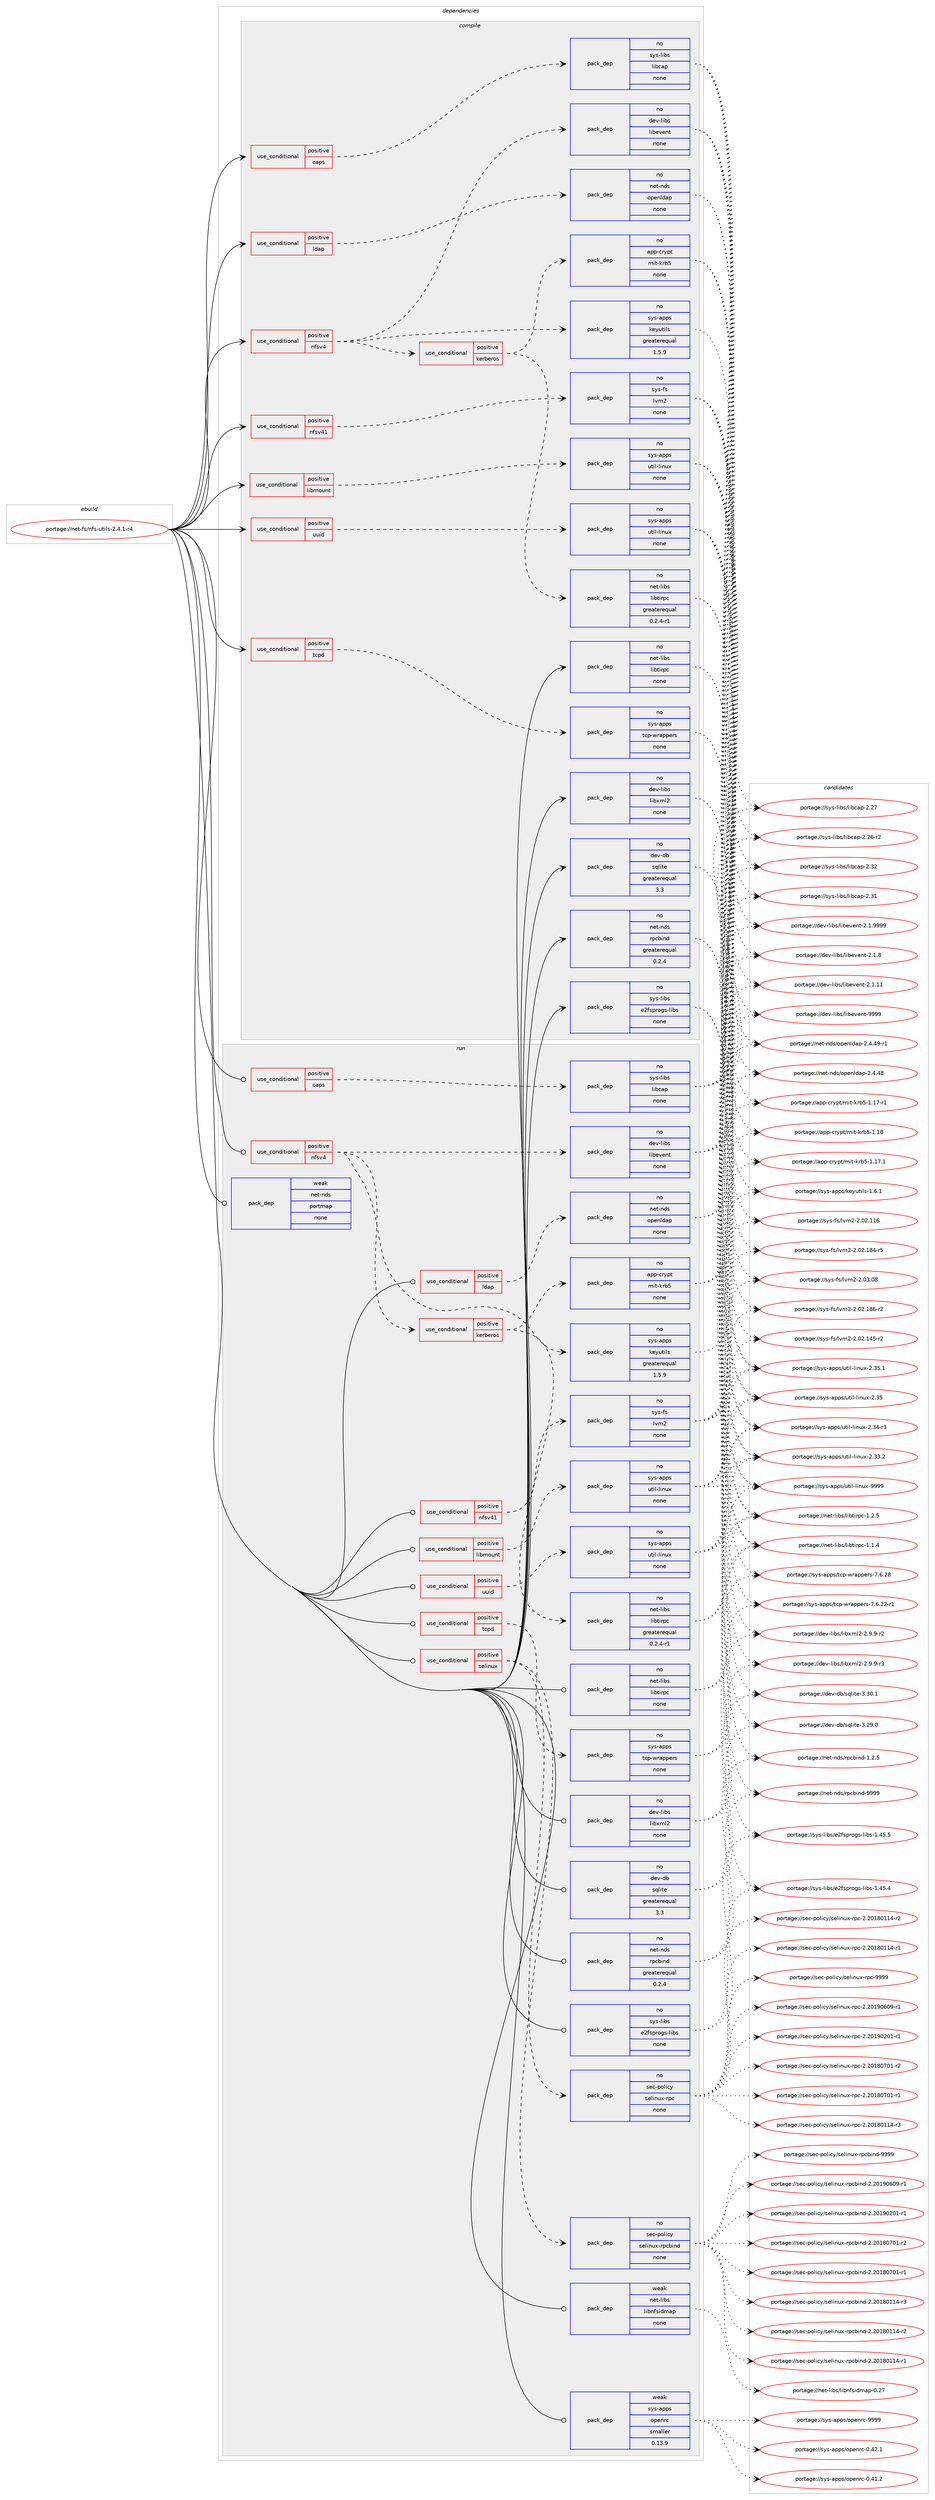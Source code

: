 digraph prolog {

# *************
# Graph options
# *************

newrank=true;
concentrate=true;
compound=true;
graph [rankdir=LR,fontname=Helvetica,fontsize=10,ranksep=1.5];#, ranksep=2.5, nodesep=0.2];
edge  [arrowhead=vee];
node  [fontname=Helvetica,fontsize=10];

# **********
# The ebuild
# **********

subgraph cluster_leftcol {
color=gray;
rank=same;
label=<<i>ebuild</i>>;
id [label="portage://net-fs/nfs-utils-2.4.1-r4", color=red, width=4, href="../net-fs/nfs-utils-2.4.1-r4.svg"];
}

# ****************
# The dependencies
# ****************

subgraph cluster_midcol {
color=gray;
label=<<i>dependencies</i>>;
subgraph cluster_compile {
fillcolor="#eeeeee";
style=filled;
label=<<i>compile</i>>;
subgraph cond31719 {
dependency144880 [label=<<TABLE BORDER="0" CELLBORDER="1" CELLSPACING="0" CELLPADDING="4"><TR><TD ROWSPAN="3" CELLPADDING="10">use_conditional</TD></TR><TR><TD>positive</TD></TR><TR><TD>caps</TD></TR></TABLE>>, shape=none, color=red];
subgraph pack110761 {
dependency144881 [label=<<TABLE BORDER="0" CELLBORDER="1" CELLSPACING="0" CELLPADDING="4" WIDTH="220"><TR><TD ROWSPAN="6" CELLPADDING="30">pack_dep</TD></TR><TR><TD WIDTH="110">no</TD></TR><TR><TD>sys-libs</TD></TR><TR><TD>libcap</TD></TR><TR><TD>none</TD></TR><TR><TD></TD></TR></TABLE>>, shape=none, color=blue];
}
dependency144880:e -> dependency144881:w [weight=20,style="dashed",arrowhead="vee"];
}
id:e -> dependency144880:w [weight=20,style="solid",arrowhead="vee"];
subgraph cond31720 {
dependency144882 [label=<<TABLE BORDER="0" CELLBORDER="1" CELLSPACING="0" CELLPADDING="4"><TR><TD ROWSPAN="3" CELLPADDING="10">use_conditional</TD></TR><TR><TD>positive</TD></TR><TR><TD>ldap</TD></TR></TABLE>>, shape=none, color=red];
subgraph pack110762 {
dependency144883 [label=<<TABLE BORDER="0" CELLBORDER="1" CELLSPACING="0" CELLPADDING="4" WIDTH="220"><TR><TD ROWSPAN="6" CELLPADDING="30">pack_dep</TD></TR><TR><TD WIDTH="110">no</TD></TR><TR><TD>net-nds</TD></TR><TR><TD>openldap</TD></TR><TR><TD>none</TD></TR><TR><TD></TD></TR></TABLE>>, shape=none, color=blue];
}
dependency144882:e -> dependency144883:w [weight=20,style="dashed",arrowhead="vee"];
}
id:e -> dependency144882:w [weight=20,style="solid",arrowhead="vee"];
subgraph cond31721 {
dependency144884 [label=<<TABLE BORDER="0" CELLBORDER="1" CELLSPACING="0" CELLPADDING="4"><TR><TD ROWSPAN="3" CELLPADDING="10">use_conditional</TD></TR><TR><TD>positive</TD></TR><TR><TD>libmount</TD></TR></TABLE>>, shape=none, color=red];
subgraph pack110763 {
dependency144885 [label=<<TABLE BORDER="0" CELLBORDER="1" CELLSPACING="0" CELLPADDING="4" WIDTH="220"><TR><TD ROWSPAN="6" CELLPADDING="30">pack_dep</TD></TR><TR><TD WIDTH="110">no</TD></TR><TR><TD>sys-apps</TD></TR><TR><TD>util-linux</TD></TR><TR><TD>none</TD></TR><TR><TD></TD></TR></TABLE>>, shape=none, color=blue];
}
dependency144884:e -> dependency144885:w [weight=20,style="dashed",arrowhead="vee"];
}
id:e -> dependency144884:w [weight=20,style="solid",arrowhead="vee"];
subgraph cond31722 {
dependency144886 [label=<<TABLE BORDER="0" CELLBORDER="1" CELLSPACING="0" CELLPADDING="4"><TR><TD ROWSPAN="3" CELLPADDING="10">use_conditional</TD></TR><TR><TD>positive</TD></TR><TR><TD>nfsv4</TD></TR></TABLE>>, shape=none, color=red];
subgraph pack110764 {
dependency144887 [label=<<TABLE BORDER="0" CELLBORDER="1" CELLSPACING="0" CELLPADDING="4" WIDTH="220"><TR><TD ROWSPAN="6" CELLPADDING="30">pack_dep</TD></TR><TR><TD WIDTH="110">no</TD></TR><TR><TD>dev-libs</TD></TR><TR><TD>libevent</TD></TR><TR><TD>none</TD></TR><TR><TD></TD></TR></TABLE>>, shape=none, color=blue];
}
dependency144886:e -> dependency144887:w [weight=20,style="dashed",arrowhead="vee"];
subgraph pack110765 {
dependency144888 [label=<<TABLE BORDER="0" CELLBORDER="1" CELLSPACING="0" CELLPADDING="4" WIDTH="220"><TR><TD ROWSPAN="6" CELLPADDING="30">pack_dep</TD></TR><TR><TD WIDTH="110">no</TD></TR><TR><TD>sys-apps</TD></TR><TR><TD>keyutils</TD></TR><TR><TD>greaterequal</TD></TR><TR><TD>1.5.9</TD></TR></TABLE>>, shape=none, color=blue];
}
dependency144886:e -> dependency144888:w [weight=20,style="dashed",arrowhead="vee"];
subgraph cond31723 {
dependency144889 [label=<<TABLE BORDER="0" CELLBORDER="1" CELLSPACING="0" CELLPADDING="4"><TR><TD ROWSPAN="3" CELLPADDING="10">use_conditional</TD></TR><TR><TD>positive</TD></TR><TR><TD>kerberos</TD></TR></TABLE>>, shape=none, color=red];
subgraph pack110766 {
dependency144890 [label=<<TABLE BORDER="0" CELLBORDER="1" CELLSPACING="0" CELLPADDING="4" WIDTH="220"><TR><TD ROWSPAN="6" CELLPADDING="30">pack_dep</TD></TR><TR><TD WIDTH="110">no</TD></TR><TR><TD>net-libs</TD></TR><TR><TD>libtirpc</TD></TR><TR><TD>greaterequal</TD></TR><TR><TD>0.2.4-r1</TD></TR></TABLE>>, shape=none, color=blue];
}
dependency144889:e -> dependency144890:w [weight=20,style="dashed",arrowhead="vee"];
subgraph pack110767 {
dependency144891 [label=<<TABLE BORDER="0" CELLBORDER="1" CELLSPACING="0" CELLPADDING="4" WIDTH="220"><TR><TD ROWSPAN="6" CELLPADDING="30">pack_dep</TD></TR><TR><TD WIDTH="110">no</TD></TR><TR><TD>app-crypt</TD></TR><TR><TD>mit-krb5</TD></TR><TR><TD>none</TD></TR><TR><TD></TD></TR></TABLE>>, shape=none, color=blue];
}
dependency144889:e -> dependency144891:w [weight=20,style="dashed",arrowhead="vee"];
}
dependency144886:e -> dependency144889:w [weight=20,style="dashed",arrowhead="vee"];
}
id:e -> dependency144886:w [weight=20,style="solid",arrowhead="vee"];
subgraph cond31724 {
dependency144892 [label=<<TABLE BORDER="0" CELLBORDER="1" CELLSPACING="0" CELLPADDING="4"><TR><TD ROWSPAN="3" CELLPADDING="10">use_conditional</TD></TR><TR><TD>positive</TD></TR><TR><TD>nfsv41</TD></TR></TABLE>>, shape=none, color=red];
subgraph pack110768 {
dependency144893 [label=<<TABLE BORDER="0" CELLBORDER="1" CELLSPACING="0" CELLPADDING="4" WIDTH="220"><TR><TD ROWSPAN="6" CELLPADDING="30">pack_dep</TD></TR><TR><TD WIDTH="110">no</TD></TR><TR><TD>sys-fs</TD></TR><TR><TD>lvm2</TD></TR><TR><TD>none</TD></TR><TR><TD></TD></TR></TABLE>>, shape=none, color=blue];
}
dependency144892:e -> dependency144893:w [weight=20,style="dashed",arrowhead="vee"];
}
id:e -> dependency144892:w [weight=20,style="solid",arrowhead="vee"];
subgraph cond31725 {
dependency144894 [label=<<TABLE BORDER="0" CELLBORDER="1" CELLSPACING="0" CELLPADDING="4"><TR><TD ROWSPAN="3" CELLPADDING="10">use_conditional</TD></TR><TR><TD>positive</TD></TR><TR><TD>tcpd</TD></TR></TABLE>>, shape=none, color=red];
subgraph pack110769 {
dependency144895 [label=<<TABLE BORDER="0" CELLBORDER="1" CELLSPACING="0" CELLPADDING="4" WIDTH="220"><TR><TD ROWSPAN="6" CELLPADDING="30">pack_dep</TD></TR><TR><TD WIDTH="110">no</TD></TR><TR><TD>sys-apps</TD></TR><TR><TD>tcp-wrappers</TD></TR><TR><TD>none</TD></TR><TR><TD></TD></TR></TABLE>>, shape=none, color=blue];
}
dependency144894:e -> dependency144895:w [weight=20,style="dashed",arrowhead="vee"];
}
id:e -> dependency144894:w [weight=20,style="solid",arrowhead="vee"];
subgraph cond31726 {
dependency144896 [label=<<TABLE BORDER="0" CELLBORDER="1" CELLSPACING="0" CELLPADDING="4"><TR><TD ROWSPAN="3" CELLPADDING="10">use_conditional</TD></TR><TR><TD>positive</TD></TR><TR><TD>uuid</TD></TR></TABLE>>, shape=none, color=red];
subgraph pack110770 {
dependency144897 [label=<<TABLE BORDER="0" CELLBORDER="1" CELLSPACING="0" CELLPADDING="4" WIDTH="220"><TR><TD ROWSPAN="6" CELLPADDING="30">pack_dep</TD></TR><TR><TD WIDTH="110">no</TD></TR><TR><TD>sys-apps</TD></TR><TR><TD>util-linux</TD></TR><TR><TD>none</TD></TR><TR><TD></TD></TR></TABLE>>, shape=none, color=blue];
}
dependency144896:e -> dependency144897:w [weight=20,style="dashed",arrowhead="vee"];
}
id:e -> dependency144896:w [weight=20,style="solid",arrowhead="vee"];
subgraph pack110771 {
dependency144898 [label=<<TABLE BORDER="0" CELLBORDER="1" CELLSPACING="0" CELLPADDING="4" WIDTH="220"><TR><TD ROWSPAN="6" CELLPADDING="30">pack_dep</TD></TR><TR><TD WIDTH="110">no</TD></TR><TR><TD>dev-db</TD></TR><TR><TD>sqlite</TD></TR><TR><TD>greaterequal</TD></TR><TR><TD>3.3</TD></TR></TABLE>>, shape=none, color=blue];
}
id:e -> dependency144898:w [weight=20,style="solid",arrowhead="vee"];
subgraph pack110772 {
dependency144899 [label=<<TABLE BORDER="0" CELLBORDER="1" CELLSPACING="0" CELLPADDING="4" WIDTH="220"><TR><TD ROWSPAN="6" CELLPADDING="30">pack_dep</TD></TR><TR><TD WIDTH="110">no</TD></TR><TR><TD>dev-libs</TD></TR><TR><TD>libxml2</TD></TR><TR><TD>none</TD></TR><TR><TD></TD></TR></TABLE>>, shape=none, color=blue];
}
id:e -> dependency144899:w [weight=20,style="solid",arrowhead="vee"];
subgraph pack110773 {
dependency144900 [label=<<TABLE BORDER="0" CELLBORDER="1" CELLSPACING="0" CELLPADDING="4" WIDTH="220"><TR><TD ROWSPAN="6" CELLPADDING="30">pack_dep</TD></TR><TR><TD WIDTH="110">no</TD></TR><TR><TD>net-libs</TD></TR><TR><TD>libtirpc</TD></TR><TR><TD>none</TD></TR><TR><TD></TD></TR></TABLE>>, shape=none, color=blue];
}
id:e -> dependency144900:w [weight=20,style="solid",arrowhead="vee"];
subgraph pack110774 {
dependency144901 [label=<<TABLE BORDER="0" CELLBORDER="1" CELLSPACING="0" CELLPADDING="4" WIDTH="220"><TR><TD ROWSPAN="6" CELLPADDING="30">pack_dep</TD></TR><TR><TD WIDTH="110">no</TD></TR><TR><TD>net-nds</TD></TR><TR><TD>rpcbind</TD></TR><TR><TD>greaterequal</TD></TR><TR><TD>0.2.4</TD></TR></TABLE>>, shape=none, color=blue];
}
id:e -> dependency144901:w [weight=20,style="solid",arrowhead="vee"];
subgraph pack110775 {
dependency144902 [label=<<TABLE BORDER="0" CELLBORDER="1" CELLSPACING="0" CELLPADDING="4" WIDTH="220"><TR><TD ROWSPAN="6" CELLPADDING="30">pack_dep</TD></TR><TR><TD WIDTH="110">no</TD></TR><TR><TD>sys-libs</TD></TR><TR><TD>e2fsprogs-libs</TD></TR><TR><TD>none</TD></TR><TR><TD></TD></TR></TABLE>>, shape=none, color=blue];
}
id:e -> dependency144902:w [weight=20,style="solid",arrowhead="vee"];
}
subgraph cluster_compileandrun {
fillcolor="#eeeeee";
style=filled;
label=<<i>compile and run</i>>;
}
subgraph cluster_run {
fillcolor="#eeeeee";
style=filled;
label=<<i>run</i>>;
subgraph cond31727 {
dependency144903 [label=<<TABLE BORDER="0" CELLBORDER="1" CELLSPACING="0" CELLPADDING="4"><TR><TD ROWSPAN="3" CELLPADDING="10">use_conditional</TD></TR><TR><TD>positive</TD></TR><TR><TD>caps</TD></TR></TABLE>>, shape=none, color=red];
subgraph pack110776 {
dependency144904 [label=<<TABLE BORDER="0" CELLBORDER="1" CELLSPACING="0" CELLPADDING="4" WIDTH="220"><TR><TD ROWSPAN="6" CELLPADDING="30">pack_dep</TD></TR><TR><TD WIDTH="110">no</TD></TR><TR><TD>sys-libs</TD></TR><TR><TD>libcap</TD></TR><TR><TD>none</TD></TR><TR><TD></TD></TR></TABLE>>, shape=none, color=blue];
}
dependency144903:e -> dependency144904:w [weight=20,style="dashed",arrowhead="vee"];
}
id:e -> dependency144903:w [weight=20,style="solid",arrowhead="odot"];
subgraph cond31728 {
dependency144905 [label=<<TABLE BORDER="0" CELLBORDER="1" CELLSPACING="0" CELLPADDING="4"><TR><TD ROWSPAN="3" CELLPADDING="10">use_conditional</TD></TR><TR><TD>positive</TD></TR><TR><TD>ldap</TD></TR></TABLE>>, shape=none, color=red];
subgraph pack110777 {
dependency144906 [label=<<TABLE BORDER="0" CELLBORDER="1" CELLSPACING="0" CELLPADDING="4" WIDTH="220"><TR><TD ROWSPAN="6" CELLPADDING="30">pack_dep</TD></TR><TR><TD WIDTH="110">no</TD></TR><TR><TD>net-nds</TD></TR><TR><TD>openldap</TD></TR><TR><TD>none</TD></TR><TR><TD></TD></TR></TABLE>>, shape=none, color=blue];
}
dependency144905:e -> dependency144906:w [weight=20,style="dashed",arrowhead="vee"];
}
id:e -> dependency144905:w [weight=20,style="solid",arrowhead="odot"];
subgraph cond31729 {
dependency144907 [label=<<TABLE BORDER="0" CELLBORDER="1" CELLSPACING="0" CELLPADDING="4"><TR><TD ROWSPAN="3" CELLPADDING="10">use_conditional</TD></TR><TR><TD>positive</TD></TR><TR><TD>libmount</TD></TR></TABLE>>, shape=none, color=red];
subgraph pack110778 {
dependency144908 [label=<<TABLE BORDER="0" CELLBORDER="1" CELLSPACING="0" CELLPADDING="4" WIDTH="220"><TR><TD ROWSPAN="6" CELLPADDING="30">pack_dep</TD></TR><TR><TD WIDTH="110">no</TD></TR><TR><TD>sys-apps</TD></TR><TR><TD>util-linux</TD></TR><TR><TD>none</TD></TR><TR><TD></TD></TR></TABLE>>, shape=none, color=blue];
}
dependency144907:e -> dependency144908:w [weight=20,style="dashed",arrowhead="vee"];
}
id:e -> dependency144907:w [weight=20,style="solid",arrowhead="odot"];
subgraph cond31730 {
dependency144909 [label=<<TABLE BORDER="0" CELLBORDER="1" CELLSPACING="0" CELLPADDING="4"><TR><TD ROWSPAN="3" CELLPADDING="10">use_conditional</TD></TR><TR><TD>positive</TD></TR><TR><TD>nfsv4</TD></TR></TABLE>>, shape=none, color=red];
subgraph pack110779 {
dependency144910 [label=<<TABLE BORDER="0" CELLBORDER="1" CELLSPACING="0" CELLPADDING="4" WIDTH="220"><TR><TD ROWSPAN="6" CELLPADDING="30">pack_dep</TD></TR><TR><TD WIDTH="110">no</TD></TR><TR><TD>dev-libs</TD></TR><TR><TD>libevent</TD></TR><TR><TD>none</TD></TR><TR><TD></TD></TR></TABLE>>, shape=none, color=blue];
}
dependency144909:e -> dependency144910:w [weight=20,style="dashed",arrowhead="vee"];
subgraph pack110780 {
dependency144911 [label=<<TABLE BORDER="0" CELLBORDER="1" CELLSPACING="0" CELLPADDING="4" WIDTH="220"><TR><TD ROWSPAN="6" CELLPADDING="30">pack_dep</TD></TR><TR><TD WIDTH="110">no</TD></TR><TR><TD>sys-apps</TD></TR><TR><TD>keyutils</TD></TR><TR><TD>greaterequal</TD></TR><TR><TD>1.5.9</TD></TR></TABLE>>, shape=none, color=blue];
}
dependency144909:e -> dependency144911:w [weight=20,style="dashed",arrowhead="vee"];
subgraph cond31731 {
dependency144912 [label=<<TABLE BORDER="0" CELLBORDER="1" CELLSPACING="0" CELLPADDING="4"><TR><TD ROWSPAN="3" CELLPADDING="10">use_conditional</TD></TR><TR><TD>positive</TD></TR><TR><TD>kerberos</TD></TR></TABLE>>, shape=none, color=red];
subgraph pack110781 {
dependency144913 [label=<<TABLE BORDER="0" CELLBORDER="1" CELLSPACING="0" CELLPADDING="4" WIDTH="220"><TR><TD ROWSPAN="6" CELLPADDING="30">pack_dep</TD></TR><TR><TD WIDTH="110">no</TD></TR><TR><TD>net-libs</TD></TR><TR><TD>libtirpc</TD></TR><TR><TD>greaterequal</TD></TR><TR><TD>0.2.4-r1</TD></TR></TABLE>>, shape=none, color=blue];
}
dependency144912:e -> dependency144913:w [weight=20,style="dashed",arrowhead="vee"];
subgraph pack110782 {
dependency144914 [label=<<TABLE BORDER="0" CELLBORDER="1" CELLSPACING="0" CELLPADDING="4" WIDTH="220"><TR><TD ROWSPAN="6" CELLPADDING="30">pack_dep</TD></TR><TR><TD WIDTH="110">no</TD></TR><TR><TD>app-crypt</TD></TR><TR><TD>mit-krb5</TD></TR><TR><TD>none</TD></TR><TR><TD></TD></TR></TABLE>>, shape=none, color=blue];
}
dependency144912:e -> dependency144914:w [weight=20,style="dashed",arrowhead="vee"];
}
dependency144909:e -> dependency144912:w [weight=20,style="dashed",arrowhead="vee"];
}
id:e -> dependency144909:w [weight=20,style="solid",arrowhead="odot"];
subgraph cond31732 {
dependency144915 [label=<<TABLE BORDER="0" CELLBORDER="1" CELLSPACING="0" CELLPADDING="4"><TR><TD ROWSPAN="3" CELLPADDING="10">use_conditional</TD></TR><TR><TD>positive</TD></TR><TR><TD>nfsv41</TD></TR></TABLE>>, shape=none, color=red];
subgraph pack110783 {
dependency144916 [label=<<TABLE BORDER="0" CELLBORDER="1" CELLSPACING="0" CELLPADDING="4" WIDTH="220"><TR><TD ROWSPAN="6" CELLPADDING="30">pack_dep</TD></TR><TR><TD WIDTH="110">no</TD></TR><TR><TD>sys-fs</TD></TR><TR><TD>lvm2</TD></TR><TR><TD>none</TD></TR><TR><TD></TD></TR></TABLE>>, shape=none, color=blue];
}
dependency144915:e -> dependency144916:w [weight=20,style="dashed",arrowhead="vee"];
}
id:e -> dependency144915:w [weight=20,style="solid",arrowhead="odot"];
subgraph cond31733 {
dependency144917 [label=<<TABLE BORDER="0" CELLBORDER="1" CELLSPACING="0" CELLPADDING="4"><TR><TD ROWSPAN="3" CELLPADDING="10">use_conditional</TD></TR><TR><TD>positive</TD></TR><TR><TD>selinux</TD></TR></TABLE>>, shape=none, color=red];
subgraph pack110784 {
dependency144918 [label=<<TABLE BORDER="0" CELLBORDER="1" CELLSPACING="0" CELLPADDING="4" WIDTH="220"><TR><TD ROWSPAN="6" CELLPADDING="30">pack_dep</TD></TR><TR><TD WIDTH="110">no</TD></TR><TR><TD>sec-policy</TD></TR><TR><TD>selinux-rpc</TD></TR><TR><TD>none</TD></TR><TR><TD></TD></TR></TABLE>>, shape=none, color=blue];
}
dependency144917:e -> dependency144918:w [weight=20,style="dashed",arrowhead="vee"];
subgraph pack110785 {
dependency144919 [label=<<TABLE BORDER="0" CELLBORDER="1" CELLSPACING="0" CELLPADDING="4" WIDTH="220"><TR><TD ROWSPAN="6" CELLPADDING="30">pack_dep</TD></TR><TR><TD WIDTH="110">no</TD></TR><TR><TD>sec-policy</TD></TR><TR><TD>selinux-rpcbind</TD></TR><TR><TD>none</TD></TR><TR><TD></TD></TR></TABLE>>, shape=none, color=blue];
}
dependency144917:e -> dependency144919:w [weight=20,style="dashed",arrowhead="vee"];
}
id:e -> dependency144917:w [weight=20,style="solid",arrowhead="odot"];
subgraph cond31734 {
dependency144920 [label=<<TABLE BORDER="0" CELLBORDER="1" CELLSPACING="0" CELLPADDING="4"><TR><TD ROWSPAN="3" CELLPADDING="10">use_conditional</TD></TR><TR><TD>positive</TD></TR><TR><TD>tcpd</TD></TR></TABLE>>, shape=none, color=red];
subgraph pack110786 {
dependency144921 [label=<<TABLE BORDER="0" CELLBORDER="1" CELLSPACING="0" CELLPADDING="4" WIDTH="220"><TR><TD ROWSPAN="6" CELLPADDING="30">pack_dep</TD></TR><TR><TD WIDTH="110">no</TD></TR><TR><TD>sys-apps</TD></TR><TR><TD>tcp-wrappers</TD></TR><TR><TD>none</TD></TR><TR><TD></TD></TR></TABLE>>, shape=none, color=blue];
}
dependency144920:e -> dependency144921:w [weight=20,style="dashed",arrowhead="vee"];
}
id:e -> dependency144920:w [weight=20,style="solid",arrowhead="odot"];
subgraph cond31735 {
dependency144922 [label=<<TABLE BORDER="0" CELLBORDER="1" CELLSPACING="0" CELLPADDING="4"><TR><TD ROWSPAN="3" CELLPADDING="10">use_conditional</TD></TR><TR><TD>positive</TD></TR><TR><TD>uuid</TD></TR></TABLE>>, shape=none, color=red];
subgraph pack110787 {
dependency144923 [label=<<TABLE BORDER="0" CELLBORDER="1" CELLSPACING="0" CELLPADDING="4" WIDTH="220"><TR><TD ROWSPAN="6" CELLPADDING="30">pack_dep</TD></TR><TR><TD WIDTH="110">no</TD></TR><TR><TD>sys-apps</TD></TR><TR><TD>util-linux</TD></TR><TR><TD>none</TD></TR><TR><TD></TD></TR></TABLE>>, shape=none, color=blue];
}
dependency144922:e -> dependency144923:w [weight=20,style="dashed",arrowhead="vee"];
}
id:e -> dependency144922:w [weight=20,style="solid",arrowhead="odot"];
subgraph pack110788 {
dependency144924 [label=<<TABLE BORDER="0" CELLBORDER="1" CELLSPACING="0" CELLPADDING="4" WIDTH="220"><TR><TD ROWSPAN="6" CELLPADDING="30">pack_dep</TD></TR><TR><TD WIDTH="110">no</TD></TR><TR><TD>dev-db</TD></TR><TR><TD>sqlite</TD></TR><TR><TD>greaterequal</TD></TR><TR><TD>3.3</TD></TR></TABLE>>, shape=none, color=blue];
}
id:e -> dependency144924:w [weight=20,style="solid",arrowhead="odot"];
subgraph pack110789 {
dependency144925 [label=<<TABLE BORDER="0" CELLBORDER="1" CELLSPACING="0" CELLPADDING="4" WIDTH="220"><TR><TD ROWSPAN="6" CELLPADDING="30">pack_dep</TD></TR><TR><TD WIDTH="110">no</TD></TR><TR><TD>dev-libs</TD></TR><TR><TD>libxml2</TD></TR><TR><TD>none</TD></TR><TR><TD></TD></TR></TABLE>>, shape=none, color=blue];
}
id:e -> dependency144925:w [weight=20,style="solid",arrowhead="odot"];
subgraph pack110790 {
dependency144926 [label=<<TABLE BORDER="0" CELLBORDER="1" CELLSPACING="0" CELLPADDING="4" WIDTH="220"><TR><TD ROWSPAN="6" CELLPADDING="30">pack_dep</TD></TR><TR><TD WIDTH="110">no</TD></TR><TR><TD>net-libs</TD></TR><TR><TD>libtirpc</TD></TR><TR><TD>none</TD></TR><TR><TD></TD></TR></TABLE>>, shape=none, color=blue];
}
id:e -> dependency144926:w [weight=20,style="solid",arrowhead="odot"];
subgraph pack110791 {
dependency144927 [label=<<TABLE BORDER="0" CELLBORDER="1" CELLSPACING="0" CELLPADDING="4" WIDTH="220"><TR><TD ROWSPAN="6" CELLPADDING="30">pack_dep</TD></TR><TR><TD WIDTH="110">no</TD></TR><TR><TD>net-nds</TD></TR><TR><TD>rpcbind</TD></TR><TR><TD>greaterequal</TD></TR><TR><TD>0.2.4</TD></TR></TABLE>>, shape=none, color=blue];
}
id:e -> dependency144927:w [weight=20,style="solid",arrowhead="odot"];
subgraph pack110792 {
dependency144928 [label=<<TABLE BORDER="0" CELLBORDER="1" CELLSPACING="0" CELLPADDING="4" WIDTH="220"><TR><TD ROWSPAN="6" CELLPADDING="30">pack_dep</TD></TR><TR><TD WIDTH="110">no</TD></TR><TR><TD>sys-libs</TD></TR><TR><TD>e2fsprogs-libs</TD></TR><TR><TD>none</TD></TR><TR><TD></TD></TR></TABLE>>, shape=none, color=blue];
}
id:e -> dependency144928:w [weight=20,style="solid",arrowhead="odot"];
subgraph pack110793 {
dependency144929 [label=<<TABLE BORDER="0" CELLBORDER="1" CELLSPACING="0" CELLPADDING="4" WIDTH="220"><TR><TD ROWSPAN="6" CELLPADDING="30">pack_dep</TD></TR><TR><TD WIDTH="110">weak</TD></TR><TR><TD>net-libs</TD></TR><TR><TD>libnfsidmap</TD></TR><TR><TD>none</TD></TR><TR><TD></TD></TR></TABLE>>, shape=none, color=blue];
}
id:e -> dependency144929:w [weight=20,style="solid",arrowhead="odot"];
subgraph pack110794 {
dependency144930 [label=<<TABLE BORDER="0" CELLBORDER="1" CELLSPACING="0" CELLPADDING="4" WIDTH="220"><TR><TD ROWSPAN="6" CELLPADDING="30">pack_dep</TD></TR><TR><TD WIDTH="110">weak</TD></TR><TR><TD>net-nds</TD></TR><TR><TD>portmap</TD></TR><TR><TD>none</TD></TR><TR><TD></TD></TR></TABLE>>, shape=none, color=blue];
}
id:e -> dependency144930:w [weight=20,style="solid",arrowhead="odot"];
subgraph pack110795 {
dependency144931 [label=<<TABLE BORDER="0" CELLBORDER="1" CELLSPACING="0" CELLPADDING="4" WIDTH="220"><TR><TD ROWSPAN="6" CELLPADDING="30">pack_dep</TD></TR><TR><TD WIDTH="110">weak</TD></TR><TR><TD>sys-apps</TD></TR><TR><TD>openrc</TD></TR><TR><TD>smaller</TD></TR><TR><TD>0.13.9</TD></TR></TABLE>>, shape=none, color=blue];
}
id:e -> dependency144931:w [weight=20,style="solid",arrowhead="odot"];
}
}

# **************
# The candidates
# **************

subgraph cluster_choices {
rank=same;
color=gray;
label=<<i>candidates</i>>;

subgraph choice110761 {
color=black;
nodesep=1;
choice1151211154510810598115471081059899971124550465150 [label="portage://sys-libs/libcap-2.32", color=red, width=4,href="../sys-libs/libcap-2.32.svg"];
choice1151211154510810598115471081059899971124550465149 [label="portage://sys-libs/libcap-2.31", color=red, width=4,href="../sys-libs/libcap-2.31.svg"];
choice1151211154510810598115471081059899971124550465055 [label="portage://sys-libs/libcap-2.27", color=red, width=4,href="../sys-libs/libcap-2.27.svg"];
choice11512111545108105981154710810598999711245504650544511450 [label="portage://sys-libs/libcap-2.26-r2", color=red, width=4,href="../sys-libs/libcap-2.26-r2.svg"];
dependency144881:e -> choice1151211154510810598115471081059899971124550465150:w [style=dotted,weight="100"];
dependency144881:e -> choice1151211154510810598115471081059899971124550465149:w [style=dotted,weight="100"];
dependency144881:e -> choice1151211154510810598115471081059899971124550465055:w [style=dotted,weight="100"];
dependency144881:e -> choice11512111545108105981154710810598999711245504650544511450:w [style=dotted,weight="100"];
}
subgraph choice110762 {
color=black;
nodesep=1;
choice110101116451101001154711111210111010810097112455046524652574511449 [label="portage://net-nds/openldap-2.4.49-r1", color=red, width=4,href="../net-nds/openldap-2.4.49-r1.svg"];
choice11010111645110100115471111121011101081009711245504652465256 [label="portage://net-nds/openldap-2.4.48", color=red, width=4,href="../net-nds/openldap-2.4.48.svg"];
dependency144883:e -> choice110101116451101001154711111210111010810097112455046524652574511449:w [style=dotted,weight="100"];
dependency144883:e -> choice11010111645110100115471111121011101081009711245504652465256:w [style=dotted,weight="100"];
}
subgraph choice110763 {
color=black;
nodesep=1;
choice115121115459711211211547117116105108451081051101171204557575757 [label="portage://sys-apps/util-linux-9999", color=red, width=4,href="../sys-apps/util-linux-9999.svg"];
choice1151211154597112112115471171161051084510810511011712045504651534649 [label="portage://sys-apps/util-linux-2.35.1", color=red, width=4,href="../sys-apps/util-linux-2.35.1.svg"];
choice115121115459711211211547117116105108451081051101171204550465153 [label="portage://sys-apps/util-linux-2.35", color=red, width=4,href="../sys-apps/util-linux-2.35.svg"];
choice1151211154597112112115471171161051084510810511011712045504651524511451 [label="portage://sys-apps/util-linux-2.34-r3", color=red, width=4,href="../sys-apps/util-linux-2.34-r3.svg"];
choice1151211154597112112115471171161051084510810511011712045504651514650 [label="portage://sys-apps/util-linux-2.33.2", color=red, width=4,href="../sys-apps/util-linux-2.33.2.svg"];
dependency144885:e -> choice115121115459711211211547117116105108451081051101171204557575757:w [style=dotted,weight="100"];
dependency144885:e -> choice1151211154597112112115471171161051084510810511011712045504651534649:w [style=dotted,weight="100"];
dependency144885:e -> choice115121115459711211211547117116105108451081051101171204550465153:w [style=dotted,weight="100"];
dependency144885:e -> choice1151211154597112112115471171161051084510810511011712045504651524511451:w [style=dotted,weight="100"];
dependency144885:e -> choice1151211154597112112115471171161051084510810511011712045504651514650:w [style=dotted,weight="100"];
}
subgraph choice110764 {
color=black;
nodesep=1;
choice100101118451081059811547108105981011181011101164557575757 [label="portage://dev-libs/libevent-9999", color=red, width=4,href="../dev-libs/libevent-9999.svg"];
choice10010111845108105981154710810598101118101110116455046494657575757 [label="portage://dev-libs/libevent-2.1.9999", color=red, width=4,href="../dev-libs/libevent-2.1.9999.svg"];
choice10010111845108105981154710810598101118101110116455046494656 [label="portage://dev-libs/libevent-2.1.8", color=red, width=4,href="../dev-libs/libevent-2.1.8.svg"];
choice1001011184510810598115471081059810111810111011645504649464949 [label="portage://dev-libs/libevent-2.1.11", color=red, width=4,href="../dev-libs/libevent-2.1.11.svg"];
dependency144887:e -> choice100101118451081059811547108105981011181011101164557575757:w [style=dotted,weight="100"];
dependency144887:e -> choice10010111845108105981154710810598101118101110116455046494657575757:w [style=dotted,weight="100"];
dependency144887:e -> choice10010111845108105981154710810598101118101110116455046494656:w [style=dotted,weight="100"];
dependency144887:e -> choice1001011184510810598115471081059810111810111011645504649464949:w [style=dotted,weight="100"];
}
subgraph choice110765 {
color=black;
nodesep=1;
choice115121115459711211211547107101121117116105108115454946544649 [label="portage://sys-apps/keyutils-1.6.1", color=red, width=4,href="../sys-apps/keyutils-1.6.1.svg"];
dependency144888:e -> choice115121115459711211211547107101121117116105108115454946544649:w [style=dotted,weight="100"];
}
subgraph choice110766 {
color=black;
nodesep=1;
choice1101011164510810598115471081059811610511411299454946504653 [label="portage://net-libs/libtirpc-1.2.5", color=red, width=4,href="../net-libs/libtirpc-1.2.5.svg"];
choice1101011164510810598115471081059811610511411299454946494652 [label="portage://net-libs/libtirpc-1.1.4", color=red, width=4,href="../net-libs/libtirpc-1.1.4.svg"];
dependency144890:e -> choice1101011164510810598115471081059811610511411299454946504653:w [style=dotted,weight="100"];
dependency144890:e -> choice1101011164510810598115471081059811610511411299454946494652:w [style=dotted,weight="100"];
}
subgraph choice110767 {
color=black;
nodesep=1;
choice971121124599114121112116471091051164510711498534549464956 [label="portage://app-crypt/mit-krb5-1.18", color=red, width=4,href="../app-crypt/mit-krb5-1.18.svg"];
choice9711211245991141211121164710910511645107114985345494649554649 [label="portage://app-crypt/mit-krb5-1.17.1", color=red, width=4,href="../app-crypt/mit-krb5-1.17.1.svg"];
choice9711211245991141211121164710910511645107114985345494649554511449 [label="portage://app-crypt/mit-krb5-1.17-r1", color=red, width=4,href="../app-crypt/mit-krb5-1.17-r1.svg"];
dependency144891:e -> choice971121124599114121112116471091051164510711498534549464956:w [style=dotted,weight="100"];
dependency144891:e -> choice9711211245991141211121164710910511645107114985345494649554649:w [style=dotted,weight="100"];
dependency144891:e -> choice9711211245991141211121164710910511645107114985345494649554511449:w [style=dotted,weight="100"];
}
subgraph choice110768 {
color=black;
nodesep=1;
choice1151211154510211547108118109504550464851464856 [label="portage://sys-fs/lvm2-2.03.08", color=red, width=4,href="../sys-fs/lvm2-2.03.08.svg"];
choice1151211154510211547108118109504550464850464956544511450 [label="portage://sys-fs/lvm2-2.02.186-r2", color=red, width=4,href="../sys-fs/lvm2-2.02.186-r2.svg"];
choice1151211154510211547108118109504550464850464956524511453 [label="portage://sys-fs/lvm2-2.02.184-r5", color=red, width=4,href="../sys-fs/lvm2-2.02.184-r5.svg"];
choice1151211154510211547108118109504550464850464952534511450 [label="portage://sys-fs/lvm2-2.02.145-r2", color=red, width=4,href="../sys-fs/lvm2-2.02.145-r2.svg"];
choice115121115451021154710811810950455046485046494954 [label="portage://sys-fs/lvm2-2.02.116", color=red, width=4,href="../sys-fs/lvm2-2.02.116.svg"];
dependency144893:e -> choice1151211154510211547108118109504550464851464856:w [style=dotted,weight="100"];
dependency144893:e -> choice1151211154510211547108118109504550464850464956544511450:w [style=dotted,weight="100"];
dependency144893:e -> choice1151211154510211547108118109504550464850464956524511453:w [style=dotted,weight="100"];
dependency144893:e -> choice1151211154510211547108118109504550464850464952534511450:w [style=dotted,weight="100"];
dependency144893:e -> choice115121115451021154710811810950455046485046494954:w [style=dotted,weight="100"];
}
subgraph choice110769 {
color=black;
nodesep=1;
choice11512111545971121121154711699112451191149711211210111411545554654465056 [label="portage://sys-apps/tcp-wrappers-7.6.28", color=red, width=4,href="../sys-apps/tcp-wrappers-7.6.28.svg"];
choice115121115459711211211547116991124511911497112112101114115455546544650504511449 [label="portage://sys-apps/tcp-wrappers-7.6.22-r1", color=red, width=4,href="../sys-apps/tcp-wrappers-7.6.22-r1.svg"];
dependency144895:e -> choice11512111545971121121154711699112451191149711211210111411545554654465056:w [style=dotted,weight="100"];
dependency144895:e -> choice115121115459711211211547116991124511911497112112101114115455546544650504511449:w [style=dotted,weight="100"];
}
subgraph choice110770 {
color=black;
nodesep=1;
choice115121115459711211211547117116105108451081051101171204557575757 [label="portage://sys-apps/util-linux-9999", color=red, width=4,href="../sys-apps/util-linux-9999.svg"];
choice1151211154597112112115471171161051084510810511011712045504651534649 [label="portage://sys-apps/util-linux-2.35.1", color=red, width=4,href="../sys-apps/util-linux-2.35.1.svg"];
choice115121115459711211211547117116105108451081051101171204550465153 [label="portage://sys-apps/util-linux-2.35", color=red, width=4,href="../sys-apps/util-linux-2.35.svg"];
choice1151211154597112112115471171161051084510810511011712045504651524511451 [label="portage://sys-apps/util-linux-2.34-r3", color=red, width=4,href="../sys-apps/util-linux-2.34-r3.svg"];
choice1151211154597112112115471171161051084510810511011712045504651514650 [label="portage://sys-apps/util-linux-2.33.2", color=red, width=4,href="../sys-apps/util-linux-2.33.2.svg"];
dependency144897:e -> choice115121115459711211211547117116105108451081051101171204557575757:w [style=dotted,weight="100"];
dependency144897:e -> choice1151211154597112112115471171161051084510810511011712045504651534649:w [style=dotted,weight="100"];
dependency144897:e -> choice115121115459711211211547117116105108451081051101171204550465153:w [style=dotted,weight="100"];
dependency144897:e -> choice1151211154597112112115471171161051084510810511011712045504651524511451:w [style=dotted,weight="100"];
dependency144897:e -> choice1151211154597112112115471171161051084510810511011712045504651514650:w [style=dotted,weight="100"];
}
subgraph choice110771 {
color=black;
nodesep=1;
choice10010111845100984711511310810511610145514651484649 [label="portage://dev-db/sqlite-3.30.1", color=red, width=4,href="../dev-db/sqlite-3.30.1.svg"];
choice10010111845100984711511310810511610145514650574648 [label="portage://dev-db/sqlite-3.29.0", color=red, width=4,href="../dev-db/sqlite-3.29.0.svg"];
dependency144898:e -> choice10010111845100984711511310810511610145514651484649:w [style=dotted,weight="100"];
dependency144898:e -> choice10010111845100984711511310810511610145514650574648:w [style=dotted,weight="100"];
}
subgraph choice110772 {
color=black;
nodesep=1;
choice10010111845108105981154710810598120109108504550465746574511451 [label="portage://dev-libs/libxml2-2.9.9-r3", color=red, width=4,href="../dev-libs/libxml2-2.9.9-r3.svg"];
choice10010111845108105981154710810598120109108504550465746574511450 [label="portage://dev-libs/libxml2-2.9.9-r2", color=red, width=4,href="../dev-libs/libxml2-2.9.9-r2.svg"];
dependency144899:e -> choice10010111845108105981154710810598120109108504550465746574511451:w [style=dotted,weight="100"];
dependency144899:e -> choice10010111845108105981154710810598120109108504550465746574511450:w [style=dotted,weight="100"];
}
subgraph choice110773 {
color=black;
nodesep=1;
choice1101011164510810598115471081059811610511411299454946504653 [label="portage://net-libs/libtirpc-1.2.5", color=red, width=4,href="../net-libs/libtirpc-1.2.5.svg"];
choice1101011164510810598115471081059811610511411299454946494652 [label="portage://net-libs/libtirpc-1.1.4", color=red, width=4,href="../net-libs/libtirpc-1.1.4.svg"];
dependency144900:e -> choice1101011164510810598115471081059811610511411299454946504653:w [style=dotted,weight="100"];
dependency144900:e -> choice1101011164510810598115471081059811610511411299454946494652:w [style=dotted,weight="100"];
}
subgraph choice110774 {
color=black;
nodesep=1;
choice110101116451101001154711411299981051101004557575757 [label="portage://net-nds/rpcbind-9999", color=red, width=4,href="../net-nds/rpcbind-9999.svg"];
choice11010111645110100115471141129998105110100454946504653 [label="portage://net-nds/rpcbind-1.2.5", color=red, width=4,href="../net-nds/rpcbind-1.2.5.svg"];
dependency144901:e -> choice110101116451101001154711411299981051101004557575757:w [style=dotted,weight="100"];
dependency144901:e -> choice11010111645110100115471141129998105110100454946504653:w [style=dotted,weight="100"];
}
subgraph choice110775 {
color=black;
nodesep=1;
choice11512111545108105981154710150102115112114111103115451081059811545494652534653 [label="portage://sys-libs/e2fsprogs-libs-1.45.5", color=red, width=4,href="../sys-libs/e2fsprogs-libs-1.45.5.svg"];
choice11512111545108105981154710150102115112114111103115451081059811545494652534652 [label="portage://sys-libs/e2fsprogs-libs-1.45.4", color=red, width=4,href="../sys-libs/e2fsprogs-libs-1.45.4.svg"];
dependency144902:e -> choice11512111545108105981154710150102115112114111103115451081059811545494652534653:w [style=dotted,weight="100"];
dependency144902:e -> choice11512111545108105981154710150102115112114111103115451081059811545494652534652:w [style=dotted,weight="100"];
}
subgraph choice110776 {
color=black;
nodesep=1;
choice1151211154510810598115471081059899971124550465150 [label="portage://sys-libs/libcap-2.32", color=red, width=4,href="../sys-libs/libcap-2.32.svg"];
choice1151211154510810598115471081059899971124550465149 [label="portage://sys-libs/libcap-2.31", color=red, width=4,href="../sys-libs/libcap-2.31.svg"];
choice1151211154510810598115471081059899971124550465055 [label="portage://sys-libs/libcap-2.27", color=red, width=4,href="../sys-libs/libcap-2.27.svg"];
choice11512111545108105981154710810598999711245504650544511450 [label="portage://sys-libs/libcap-2.26-r2", color=red, width=4,href="../sys-libs/libcap-2.26-r2.svg"];
dependency144904:e -> choice1151211154510810598115471081059899971124550465150:w [style=dotted,weight="100"];
dependency144904:e -> choice1151211154510810598115471081059899971124550465149:w [style=dotted,weight="100"];
dependency144904:e -> choice1151211154510810598115471081059899971124550465055:w [style=dotted,weight="100"];
dependency144904:e -> choice11512111545108105981154710810598999711245504650544511450:w [style=dotted,weight="100"];
}
subgraph choice110777 {
color=black;
nodesep=1;
choice110101116451101001154711111210111010810097112455046524652574511449 [label="portage://net-nds/openldap-2.4.49-r1", color=red, width=4,href="../net-nds/openldap-2.4.49-r1.svg"];
choice11010111645110100115471111121011101081009711245504652465256 [label="portage://net-nds/openldap-2.4.48", color=red, width=4,href="../net-nds/openldap-2.4.48.svg"];
dependency144906:e -> choice110101116451101001154711111210111010810097112455046524652574511449:w [style=dotted,weight="100"];
dependency144906:e -> choice11010111645110100115471111121011101081009711245504652465256:w [style=dotted,weight="100"];
}
subgraph choice110778 {
color=black;
nodesep=1;
choice115121115459711211211547117116105108451081051101171204557575757 [label="portage://sys-apps/util-linux-9999", color=red, width=4,href="../sys-apps/util-linux-9999.svg"];
choice1151211154597112112115471171161051084510810511011712045504651534649 [label="portage://sys-apps/util-linux-2.35.1", color=red, width=4,href="../sys-apps/util-linux-2.35.1.svg"];
choice115121115459711211211547117116105108451081051101171204550465153 [label="portage://sys-apps/util-linux-2.35", color=red, width=4,href="../sys-apps/util-linux-2.35.svg"];
choice1151211154597112112115471171161051084510810511011712045504651524511451 [label="portage://sys-apps/util-linux-2.34-r3", color=red, width=4,href="../sys-apps/util-linux-2.34-r3.svg"];
choice1151211154597112112115471171161051084510810511011712045504651514650 [label="portage://sys-apps/util-linux-2.33.2", color=red, width=4,href="../sys-apps/util-linux-2.33.2.svg"];
dependency144908:e -> choice115121115459711211211547117116105108451081051101171204557575757:w [style=dotted,weight="100"];
dependency144908:e -> choice1151211154597112112115471171161051084510810511011712045504651534649:w [style=dotted,weight="100"];
dependency144908:e -> choice115121115459711211211547117116105108451081051101171204550465153:w [style=dotted,weight="100"];
dependency144908:e -> choice1151211154597112112115471171161051084510810511011712045504651524511451:w [style=dotted,weight="100"];
dependency144908:e -> choice1151211154597112112115471171161051084510810511011712045504651514650:w [style=dotted,weight="100"];
}
subgraph choice110779 {
color=black;
nodesep=1;
choice100101118451081059811547108105981011181011101164557575757 [label="portage://dev-libs/libevent-9999", color=red, width=4,href="../dev-libs/libevent-9999.svg"];
choice10010111845108105981154710810598101118101110116455046494657575757 [label="portage://dev-libs/libevent-2.1.9999", color=red, width=4,href="../dev-libs/libevent-2.1.9999.svg"];
choice10010111845108105981154710810598101118101110116455046494656 [label="portage://dev-libs/libevent-2.1.8", color=red, width=4,href="../dev-libs/libevent-2.1.8.svg"];
choice1001011184510810598115471081059810111810111011645504649464949 [label="portage://dev-libs/libevent-2.1.11", color=red, width=4,href="../dev-libs/libevent-2.1.11.svg"];
dependency144910:e -> choice100101118451081059811547108105981011181011101164557575757:w [style=dotted,weight="100"];
dependency144910:e -> choice10010111845108105981154710810598101118101110116455046494657575757:w [style=dotted,weight="100"];
dependency144910:e -> choice10010111845108105981154710810598101118101110116455046494656:w [style=dotted,weight="100"];
dependency144910:e -> choice1001011184510810598115471081059810111810111011645504649464949:w [style=dotted,weight="100"];
}
subgraph choice110780 {
color=black;
nodesep=1;
choice115121115459711211211547107101121117116105108115454946544649 [label="portage://sys-apps/keyutils-1.6.1", color=red, width=4,href="../sys-apps/keyutils-1.6.1.svg"];
dependency144911:e -> choice115121115459711211211547107101121117116105108115454946544649:w [style=dotted,weight="100"];
}
subgraph choice110781 {
color=black;
nodesep=1;
choice1101011164510810598115471081059811610511411299454946504653 [label="portage://net-libs/libtirpc-1.2.5", color=red, width=4,href="../net-libs/libtirpc-1.2.5.svg"];
choice1101011164510810598115471081059811610511411299454946494652 [label="portage://net-libs/libtirpc-1.1.4", color=red, width=4,href="../net-libs/libtirpc-1.1.4.svg"];
dependency144913:e -> choice1101011164510810598115471081059811610511411299454946504653:w [style=dotted,weight="100"];
dependency144913:e -> choice1101011164510810598115471081059811610511411299454946494652:w [style=dotted,weight="100"];
}
subgraph choice110782 {
color=black;
nodesep=1;
choice971121124599114121112116471091051164510711498534549464956 [label="portage://app-crypt/mit-krb5-1.18", color=red, width=4,href="../app-crypt/mit-krb5-1.18.svg"];
choice9711211245991141211121164710910511645107114985345494649554649 [label="portage://app-crypt/mit-krb5-1.17.1", color=red, width=4,href="../app-crypt/mit-krb5-1.17.1.svg"];
choice9711211245991141211121164710910511645107114985345494649554511449 [label="portage://app-crypt/mit-krb5-1.17-r1", color=red, width=4,href="../app-crypt/mit-krb5-1.17-r1.svg"];
dependency144914:e -> choice971121124599114121112116471091051164510711498534549464956:w [style=dotted,weight="100"];
dependency144914:e -> choice9711211245991141211121164710910511645107114985345494649554649:w [style=dotted,weight="100"];
dependency144914:e -> choice9711211245991141211121164710910511645107114985345494649554511449:w [style=dotted,weight="100"];
}
subgraph choice110783 {
color=black;
nodesep=1;
choice1151211154510211547108118109504550464851464856 [label="portage://sys-fs/lvm2-2.03.08", color=red, width=4,href="../sys-fs/lvm2-2.03.08.svg"];
choice1151211154510211547108118109504550464850464956544511450 [label="portage://sys-fs/lvm2-2.02.186-r2", color=red, width=4,href="../sys-fs/lvm2-2.02.186-r2.svg"];
choice1151211154510211547108118109504550464850464956524511453 [label="portage://sys-fs/lvm2-2.02.184-r5", color=red, width=4,href="../sys-fs/lvm2-2.02.184-r5.svg"];
choice1151211154510211547108118109504550464850464952534511450 [label="portage://sys-fs/lvm2-2.02.145-r2", color=red, width=4,href="../sys-fs/lvm2-2.02.145-r2.svg"];
choice115121115451021154710811810950455046485046494954 [label="portage://sys-fs/lvm2-2.02.116", color=red, width=4,href="../sys-fs/lvm2-2.02.116.svg"];
dependency144916:e -> choice1151211154510211547108118109504550464851464856:w [style=dotted,weight="100"];
dependency144916:e -> choice1151211154510211547108118109504550464850464956544511450:w [style=dotted,weight="100"];
dependency144916:e -> choice1151211154510211547108118109504550464850464956524511453:w [style=dotted,weight="100"];
dependency144916:e -> choice1151211154510211547108118109504550464850464952534511450:w [style=dotted,weight="100"];
dependency144916:e -> choice115121115451021154710811810950455046485046494954:w [style=dotted,weight="100"];
}
subgraph choice110784 {
color=black;
nodesep=1;
choice1151019945112111108105991214711510110810511011712045114112994557575757 [label="portage://sec-policy/selinux-rpc-9999", color=red, width=4,href="../sec-policy/selinux-rpc-9999.svg"];
choice11510199451121111081059912147115101108105110117120451141129945504650484957485448574511449 [label="portage://sec-policy/selinux-rpc-2.20190609-r1", color=red, width=4,href="../sec-policy/selinux-rpc-2.20190609-r1.svg"];
choice11510199451121111081059912147115101108105110117120451141129945504650484957485048494511449 [label="portage://sec-policy/selinux-rpc-2.20190201-r1", color=red, width=4,href="../sec-policy/selinux-rpc-2.20190201-r1.svg"];
choice11510199451121111081059912147115101108105110117120451141129945504650484956485548494511450 [label="portage://sec-policy/selinux-rpc-2.20180701-r2", color=red, width=4,href="../sec-policy/selinux-rpc-2.20180701-r2.svg"];
choice11510199451121111081059912147115101108105110117120451141129945504650484956485548494511449 [label="portage://sec-policy/selinux-rpc-2.20180701-r1", color=red, width=4,href="../sec-policy/selinux-rpc-2.20180701-r1.svg"];
choice11510199451121111081059912147115101108105110117120451141129945504650484956484949524511451 [label="portage://sec-policy/selinux-rpc-2.20180114-r3", color=red, width=4,href="../sec-policy/selinux-rpc-2.20180114-r3.svg"];
choice11510199451121111081059912147115101108105110117120451141129945504650484956484949524511450 [label="portage://sec-policy/selinux-rpc-2.20180114-r2", color=red, width=4,href="../sec-policy/selinux-rpc-2.20180114-r2.svg"];
choice11510199451121111081059912147115101108105110117120451141129945504650484956484949524511449 [label="portage://sec-policy/selinux-rpc-2.20180114-r1", color=red, width=4,href="../sec-policy/selinux-rpc-2.20180114-r1.svg"];
dependency144918:e -> choice1151019945112111108105991214711510110810511011712045114112994557575757:w [style=dotted,weight="100"];
dependency144918:e -> choice11510199451121111081059912147115101108105110117120451141129945504650484957485448574511449:w [style=dotted,weight="100"];
dependency144918:e -> choice11510199451121111081059912147115101108105110117120451141129945504650484957485048494511449:w [style=dotted,weight="100"];
dependency144918:e -> choice11510199451121111081059912147115101108105110117120451141129945504650484956485548494511450:w [style=dotted,weight="100"];
dependency144918:e -> choice11510199451121111081059912147115101108105110117120451141129945504650484956485548494511449:w [style=dotted,weight="100"];
dependency144918:e -> choice11510199451121111081059912147115101108105110117120451141129945504650484956484949524511451:w [style=dotted,weight="100"];
dependency144918:e -> choice11510199451121111081059912147115101108105110117120451141129945504650484956484949524511450:w [style=dotted,weight="100"];
dependency144918:e -> choice11510199451121111081059912147115101108105110117120451141129945504650484956484949524511449:w [style=dotted,weight="100"];
}
subgraph choice110785 {
color=black;
nodesep=1;
choice115101994511211110810599121471151011081051101171204511411299981051101004557575757 [label="portage://sec-policy/selinux-rpcbind-9999", color=red, width=4,href="../sec-policy/selinux-rpcbind-9999.svg"];
choice1151019945112111108105991214711510110810511011712045114112999810511010045504650484957485448574511449 [label="portage://sec-policy/selinux-rpcbind-2.20190609-r1", color=red, width=4,href="../sec-policy/selinux-rpcbind-2.20190609-r1.svg"];
choice1151019945112111108105991214711510110810511011712045114112999810511010045504650484957485048494511449 [label="portage://sec-policy/selinux-rpcbind-2.20190201-r1", color=red, width=4,href="../sec-policy/selinux-rpcbind-2.20190201-r1.svg"];
choice1151019945112111108105991214711510110810511011712045114112999810511010045504650484956485548494511450 [label="portage://sec-policy/selinux-rpcbind-2.20180701-r2", color=red, width=4,href="../sec-policy/selinux-rpcbind-2.20180701-r2.svg"];
choice1151019945112111108105991214711510110810511011712045114112999810511010045504650484956485548494511449 [label="portage://sec-policy/selinux-rpcbind-2.20180701-r1", color=red, width=4,href="../sec-policy/selinux-rpcbind-2.20180701-r1.svg"];
choice1151019945112111108105991214711510110810511011712045114112999810511010045504650484956484949524511451 [label="portage://sec-policy/selinux-rpcbind-2.20180114-r3", color=red, width=4,href="../sec-policy/selinux-rpcbind-2.20180114-r3.svg"];
choice1151019945112111108105991214711510110810511011712045114112999810511010045504650484956484949524511450 [label="portage://sec-policy/selinux-rpcbind-2.20180114-r2", color=red, width=4,href="../sec-policy/selinux-rpcbind-2.20180114-r2.svg"];
choice1151019945112111108105991214711510110810511011712045114112999810511010045504650484956484949524511449 [label="portage://sec-policy/selinux-rpcbind-2.20180114-r1", color=red, width=4,href="../sec-policy/selinux-rpcbind-2.20180114-r1.svg"];
dependency144919:e -> choice115101994511211110810599121471151011081051101171204511411299981051101004557575757:w [style=dotted,weight="100"];
dependency144919:e -> choice1151019945112111108105991214711510110810511011712045114112999810511010045504650484957485448574511449:w [style=dotted,weight="100"];
dependency144919:e -> choice1151019945112111108105991214711510110810511011712045114112999810511010045504650484957485048494511449:w [style=dotted,weight="100"];
dependency144919:e -> choice1151019945112111108105991214711510110810511011712045114112999810511010045504650484956485548494511450:w [style=dotted,weight="100"];
dependency144919:e -> choice1151019945112111108105991214711510110810511011712045114112999810511010045504650484956485548494511449:w [style=dotted,weight="100"];
dependency144919:e -> choice1151019945112111108105991214711510110810511011712045114112999810511010045504650484956484949524511451:w [style=dotted,weight="100"];
dependency144919:e -> choice1151019945112111108105991214711510110810511011712045114112999810511010045504650484956484949524511450:w [style=dotted,weight="100"];
dependency144919:e -> choice1151019945112111108105991214711510110810511011712045114112999810511010045504650484956484949524511449:w [style=dotted,weight="100"];
}
subgraph choice110786 {
color=black;
nodesep=1;
choice11512111545971121121154711699112451191149711211210111411545554654465056 [label="portage://sys-apps/tcp-wrappers-7.6.28", color=red, width=4,href="../sys-apps/tcp-wrappers-7.6.28.svg"];
choice115121115459711211211547116991124511911497112112101114115455546544650504511449 [label="portage://sys-apps/tcp-wrappers-7.6.22-r1", color=red, width=4,href="../sys-apps/tcp-wrappers-7.6.22-r1.svg"];
dependency144921:e -> choice11512111545971121121154711699112451191149711211210111411545554654465056:w [style=dotted,weight="100"];
dependency144921:e -> choice115121115459711211211547116991124511911497112112101114115455546544650504511449:w [style=dotted,weight="100"];
}
subgraph choice110787 {
color=black;
nodesep=1;
choice115121115459711211211547117116105108451081051101171204557575757 [label="portage://sys-apps/util-linux-9999", color=red, width=4,href="../sys-apps/util-linux-9999.svg"];
choice1151211154597112112115471171161051084510810511011712045504651534649 [label="portage://sys-apps/util-linux-2.35.1", color=red, width=4,href="../sys-apps/util-linux-2.35.1.svg"];
choice115121115459711211211547117116105108451081051101171204550465153 [label="portage://sys-apps/util-linux-2.35", color=red, width=4,href="../sys-apps/util-linux-2.35.svg"];
choice1151211154597112112115471171161051084510810511011712045504651524511451 [label="portage://sys-apps/util-linux-2.34-r3", color=red, width=4,href="../sys-apps/util-linux-2.34-r3.svg"];
choice1151211154597112112115471171161051084510810511011712045504651514650 [label="portage://sys-apps/util-linux-2.33.2", color=red, width=4,href="../sys-apps/util-linux-2.33.2.svg"];
dependency144923:e -> choice115121115459711211211547117116105108451081051101171204557575757:w [style=dotted,weight="100"];
dependency144923:e -> choice1151211154597112112115471171161051084510810511011712045504651534649:w [style=dotted,weight="100"];
dependency144923:e -> choice115121115459711211211547117116105108451081051101171204550465153:w [style=dotted,weight="100"];
dependency144923:e -> choice1151211154597112112115471171161051084510810511011712045504651524511451:w [style=dotted,weight="100"];
dependency144923:e -> choice1151211154597112112115471171161051084510810511011712045504651514650:w [style=dotted,weight="100"];
}
subgraph choice110788 {
color=black;
nodesep=1;
choice10010111845100984711511310810511610145514651484649 [label="portage://dev-db/sqlite-3.30.1", color=red, width=4,href="../dev-db/sqlite-3.30.1.svg"];
choice10010111845100984711511310810511610145514650574648 [label="portage://dev-db/sqlite-3.29.0", color=red, width=4,href="../dev-db/sqlite-3.29.0.svg"];
dependency144924:e -> choice10010111845100984711511310810511610145514651484649:w [style=dotted,weight="100"];
dependency144924:e -> choice10010111845100984711511310810511610145514650574648:w [style=dotted,weight="100"];
}
subgraph choice110789 {
color=black;
nodesep=1;
choice10010111845108105981154710810598120109108504550465746574511451 [label="portage://dev-libs/libxml2-2.9.9-r3", color=red, width=4,href="../dev-libs/libxml2-2.9.9-r3.svg"];
choice10010111845108105981154710810598120109108504550465746574511450 [label="portage://dev-libs/libxml2-2.9.9-r2", color=red, width=4,href="../dev-libs/libxml2-2.9.9-r2.svg"];
dependency144925:e -> choice10010111845108105981154710810598120109108504550465746574511451:w [style=dotted,weight="100"];
dependency144925:e -> choice10010111845108105981154710810598120109108504550465746574511450:w [style=dotted,weight="100"];
}
subgraph choice110790 {
color=black;
nodesep=1;
choice1101011164510810598115471081059811610511411299454946504653 [label="portage://net-libs/libtirpc-1.2.5", color=red, width=4,href="../net-libs/libtirpc-1.2.5.svg"];
choice1101011164510810598115471081059811610511411299454946494652 [label="portage://net-libs/libtirpc-1.1.4", color=red, width=4,href="../net-libs/libtirpc-1.1.4.svg"];
dependency144926:e -> choice1101011164510810598115471081059811610511411299454946504653:w [style=dotted,weight="100"];
dependency144926:e -> choice1101011164510810598115471081059811610511411299454946494652:w [style=dotted,weight="100"];
}
subgraph choice110791 {
color=black;
nodesep=1;
choice110101116451101001154711411299981051101004557575757 [label="portage://net-nds/rpcbind-9999", color=red, width=4,href="../net-nds/rpcbind-9999.svg"];
choice11010111645110100115471141129998105110100454946504653 [label="portage://net-nds/rpcbind-1.2.5", color=red, width=4,href="../net-nds/rpcbind-1.2.5.svg"];
dependency144927:e -> choice110101116451101001154711411299981051101004557575757:w [style=dotted,weight="100"];
dependency144927:e -> choice11010111645110100115471141129998105110100454946504653:w [style=dotted,weight="100"];
}
subgraph choice110792 {
color=black;
nodesep=1;
choice11512111545108105981154710150102115112114111103115451081059811545494652534653 [label="portage://sys-libs/e2fsprogs-libs-1.45.5", color=red, width=4,href="../sys-libs/e2fsprogs-libs-1.45.5.svg"];
choice11512111545108105981154710150102115112114111103115451081059811545494652534652 [label="portage://sys-libs/e2fsprogs-libs-1.45.4", color=red, width=4,href="../sys-libs/e2fsprogs-libs-1.45.4.svg"];
dependency144928:e -> choice11512111545108105981154710150102115112114111103115451081059811545494652534653:w [style=dotted,weight="100"];
dependency144928:e -> choice11512111545108105981154710150102115112114111103115451081059811545494652534652:w [style=dotted,weight="100"];
}
subgraph choice110793 {
color=black;
nodesep=1;
choice11010111645108105981154710810598110102115105100109971124548465055 [label="portage://net-libs/libnfsidmap-0.27", color=red, width=4,href="../net-libs/libnfsidmap-0.27.svg"];
dependency144929:e -> choice11010111645108105981154710810598110102115105100109971124548465055:w [style=dotted,weight="100"];
}
subgraph choice110794 {
color=black;
nodesep=1;
}
subgraph choice110795 {
color=black;
nodesep=1;
choice115121115459711211211547111112101110114994557575757 [label="portage://sys-apps/openrc-9999", color=red, width=4,href="../sys-apps/openrc-9999.svg"];
choice1151211154597112112115471111121011101149945484652504649 [label="portage://sys-apps/openrc-0.42.1", color=red, width=4,href="../sys-apps/openrc-0.42.1.svg"];
choice1151211154597112112115471111121011101149945484652494650 [label="portage://sys-apps/openrc-0.41.2", color=red, width=4,href="../sys-apps/openrc-0.41.2.svg"];
dependency144931:e -> choice115121115459711211211547111112101110114994557575757:w [style=dotted,weight="100"];
dependency144931:e -> choice1151211154597112112115471111121011101149945484652504649:w [style=dotted,weight="100"];
dependency144931:e -> choice1151211154597112112115471111121011101149945484652494650:w [style=dotted,weight="100"];
}
}

}
